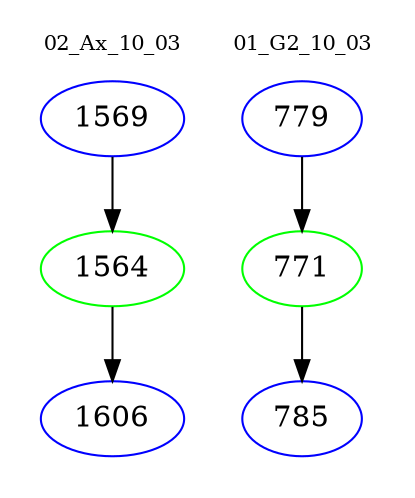digraph{
subgraph cluster_0 {
color = white
label = "02_Ax_10_03";
fontsize=10;
T0_1569 [label="1569", color="blue"]
T0_1569 -> T0_1564 [color="black"]
T0_1564 [label="1564", color="green"]
T0_1564 -> T0_1606 [color="black"]
T0_1606 [label="1606", color="blue"]
}
subgraph cluster_1 {
color = white
label = "01_G2_10_03";
fontsize=10;
T1_779 [label="779", color="blue"]
T1_779 -> T1_771 [color="black"]
T1_771 [label="771", color="green"]
T1_771 -> T1_785 [color="black"]
T1_785 [label="785", color="blue"]
}
}
